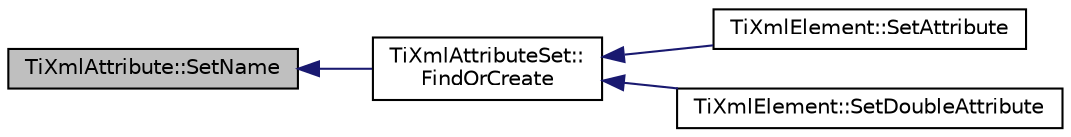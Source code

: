 digraph "TiXmlAttribute::SetName"
{
  edge [fontname="Helvetica",fontsize="10",labelfontname="Helvetica",labelfontsize="10"];
  node [fontname="Helvetica",fontsize="10",shape=record];
  rankdir="LR";
  Node1 [label="TiXmlAttribute::SetName",height=0.2,width=0.4,color="black", fillcolor="grey75", style="filled" fontcolor="black"];
  Node1 -> Node2 [dir="back",color="midnightblue",fontsize="10",style="solid",fontname="Helvetica"];
  Node2 [label="TiXmlAttributeSet::\lFindOrCreate",height=0.2,width=0.4,color="black", fillcolor="white", style="filled",URL="$class_ti_xml_attribute_set.html#a5e28f5d32f048fba85d04dc317495bdc"];
  Node2 -> Node3 [dir="back",color="midnightblue",fontsize="10",style="solid",fontname="Helvetica"];
  Node3 [label="TiXmlElement::SetAttribute",height=0.2,width=0.4,color="black", fillcolor="white", style="filled",URL="$class_ti_xml_element.html#ace6f4be75e373726d4774073d666d1a7"];
  Node2 -> Node4 [dir="back",color="midnightblue",fontsize="10",style="solid",fontname="Helvetica"];
  Node4 [label="TiXmlElement::SetDoubleAttribute",height=0.2,width=0.4,color="black", fillcolor="white", style="filled",URL="$class_ti_xml_element.html#a0d1dd975d75496778177e35abfe0ec0b"];
}
